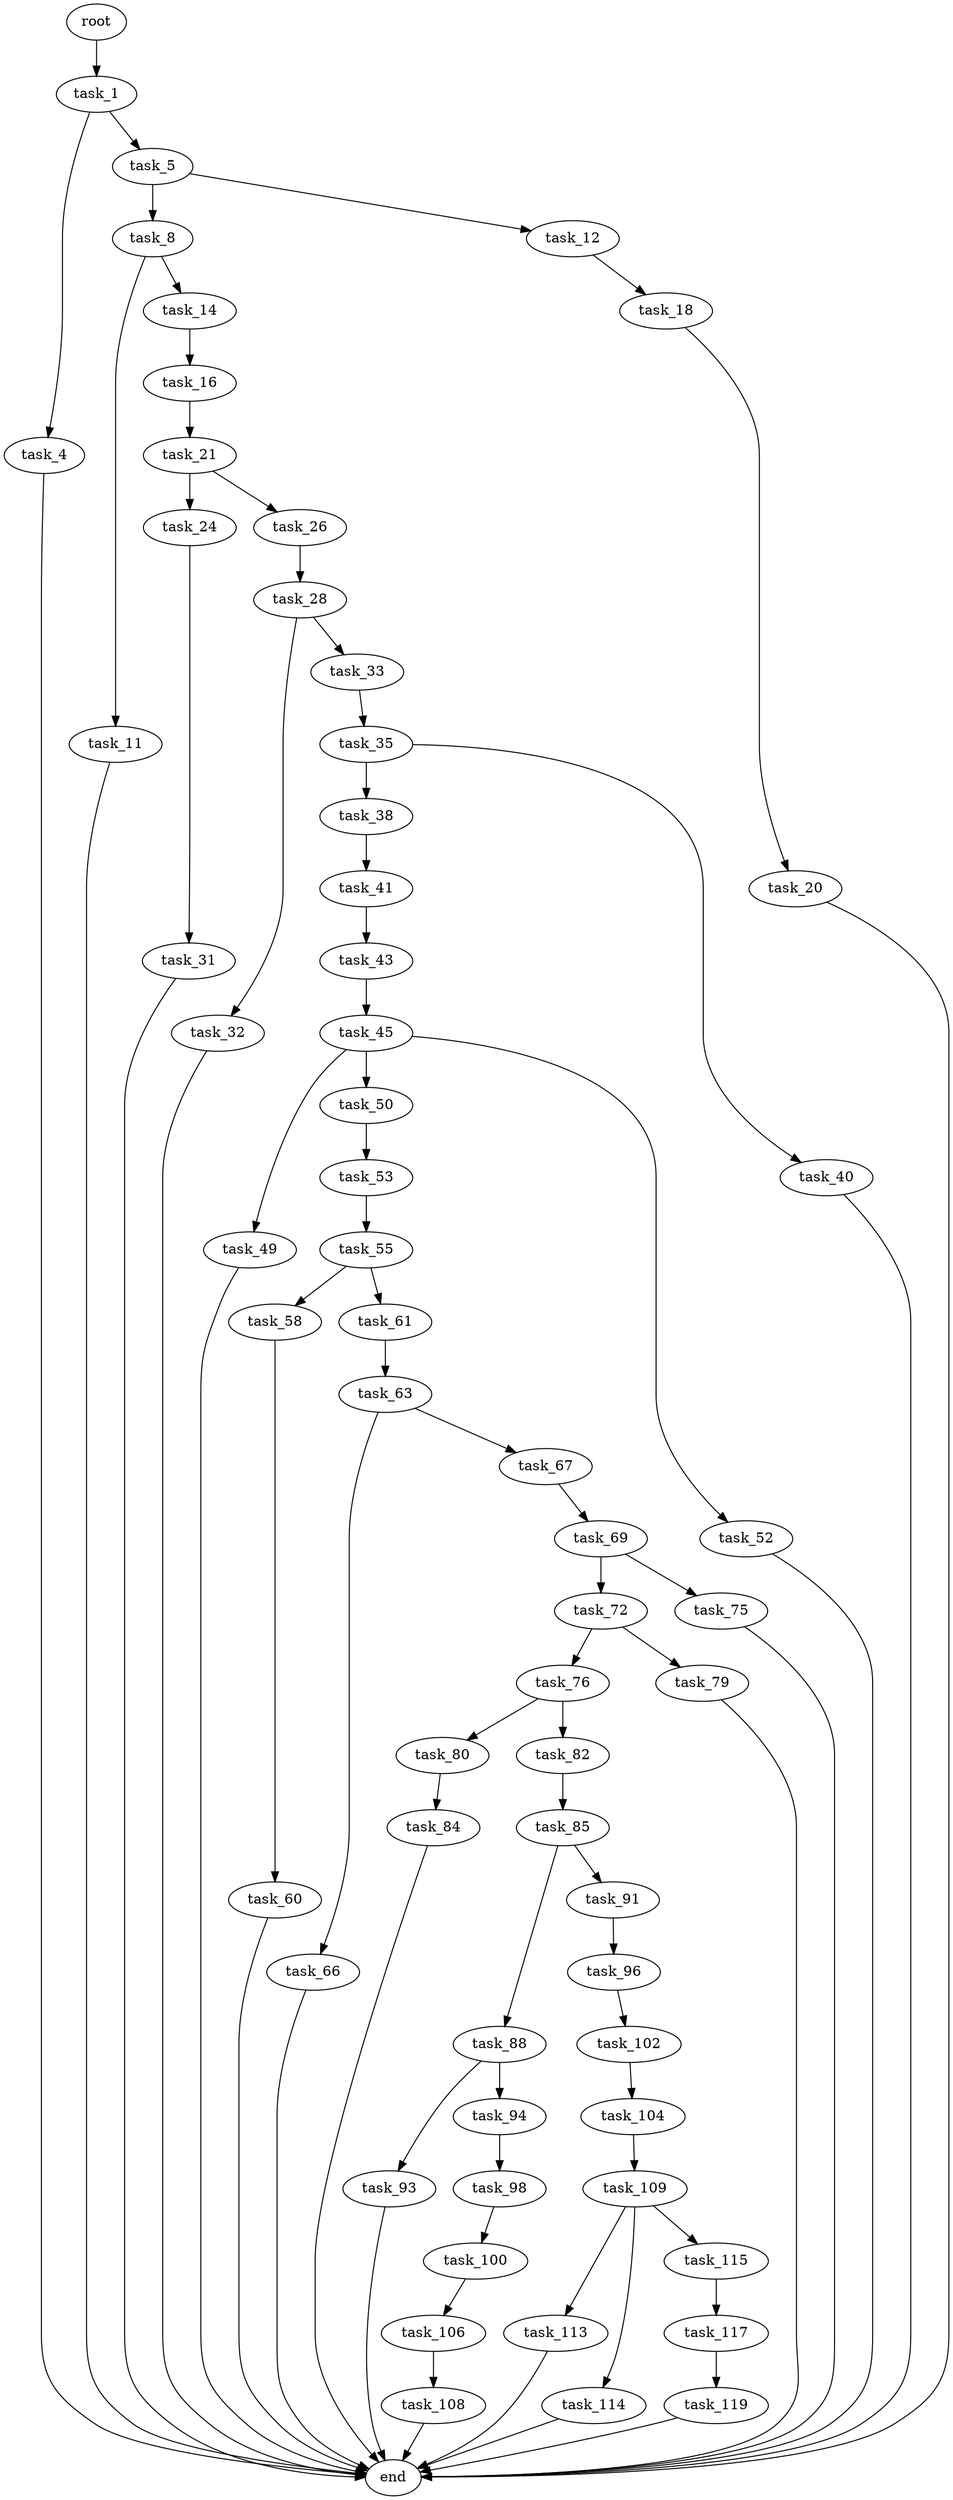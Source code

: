digraph G {
  root [size="0.000000"];
  task_1 [size="8046283575.000000"];
  task_4 [size="1073741824000.000000"];
  task_5 [size="134217728000.000000"];
  end [size="0.000000"];
  task_8 [size="28991029248.000000"];
  task_12 [size="15706063930.000000"];
  task_11 [size="28991029248.000000"];
  task_14 [size="1073741824000.000000"];
  task_18 [size="68719476736.000000"];
  task_16 [size="97892235528.000000"];
  task_21 [size="421946462132.000000"];
  task_20 [size="4937077139.000000"];
  task_24 [size="15175602178.000000"];
  task_26 [size="549755813888.000000"];
  task_31 [size="443103003683.000000"];
  task_28 [size="28991029248.000000"];
  task_32 [size="110464545929.000000"];
  task_33 [size="223044162617.000000"];
  task_35 [size="927981027674.000000"];
  task_38 [size="6227594094.000000"];
  task_40 [size="122717377068.000000"];
  task_41 [size="6551566835.000000"];
  task_43 [size="675164685.000000"];
  task_45 [size="549755813888.000000"];
  task_49 [size="4308689915.000000"];
  task_50 [size="418828259698.000000"];
  task_52 [size="782757789696.000000"];
  task_53 [size="231928233984.000000"];
  task_55 [size="325148984579.000000"];
  task_58 [size="68719476736.000000"];
  task_61 [size="869570388700.000000"];
  task_60 [size="68719476736.000000"];
  task_63 [size="134217728000.000000"];
  task_66 [size="549755813888.000000"];
  task_67 [size="549755813888.000000"];
  task_69 [size="62419988329.000000"];
  task_72 [size="630292972136.000000"];
  task_75 [size="22197976630.000000"];
  task_76 [size="134217728000.000000"];
  task_79 [size="10408723434.000000"];
  task_80 [size="782757789696.000000"];
  task_82 [size="393814254763.000000"];
  task_84 [size="66896828170.000000"];
  task_85 [size="368293445632.000000"];
  task_88 [size="409203797517.000000"];
  task_91 [size="265550756125.000000"];
  task_93 [size="53404026924.000000"];
  task_94 [size="21629539782.000000"];
  task_96 [size="368293445632.000000"];
  task_98 [size="68719476736.000000"];
  task_102 [size="11202540836.000000"];
  task_100 [size="8589934592.000000"];
  task_106 [size="549755813888.000000"];
  task_104 [size="386004404328.000000"];
  task_109 [size="12057805624.000000"];
  task_108 [size="41558461318.000000"];
  task_113 [size="232312438435.000000"];
  task_114 [size="134217728000.000000"];
  task_115 [size="1760843344.000000"];
  task_117 [size="66630534960.000000"];
  task_119 [size="21930504043.000000"];

  root -> task_1 [size="1.000000"];
  task_1 -> task_4 [size="134217728.000000"];
  task_1 -> task_5 [size="134217728.000000"];
  task_4 -> end [size="1.000000"];
  task_5 -> task_8 [size="209715200.000000"];
  task_5 -> task_12 [size="209715200.000000"];
  task_8 -> task_11 [size="75497472.000000"];
  task_8 -> task_14 [size="75497472.000000"];
  task_12 -> task_18 [size="536870912.000000"];
  task_11 -> end [size="1.000000"];
  task_14 -> task_16 [size="838860800.000000"];
  task_18 -> task_20 [size="134217728.000000"];
  task_16 -> task_21 [size="134217728.000000"];
  task_21 -> task_24 [size="536870912.000000"];
  task_21 -> task_26 [size="536870912.000000"];
  task_20 -> end [size="1.000000"];
  task_24 -> task_31 [size="33554432.000000"];
  task_26 -> task_28 [size="536870912.000000"];
  task_31 -> end [size="1.000000"];
  task_28 -> task_32 [size="75497472.000000"];
  task_28 -> task_33 [size="75497472.000000"];
  task_32 -> end [size="1.000000"];
  task_33 -> task_35 [size="209715200.000000"];
  task_35 -> task_38 [size="679477248.000000"];
  task_35 -> task_40 [size="679477248.000000"];
  task_38 -> task_41 [size="134217728.000000"];
  task_40 -> end [size="1.000000"];
  task_41 -> task_43 [size="33554432.000000"];
  task_43 -> task_45 [size="33554432.000000"];
  task_45 -> task_49 [size="536870912.000000"];
  task_45 -> task_50 [size="536870912.000000"];
  task_45 -> task_52 [size="536870912.000000"];
  task_49 -> end [size="1.000000"];
  task_50 -> task_53 [size="301989888.000000"];
  task_52 -> end [size="1.000000"];
  task_53 -> task_55 [size="301989888.000000"];
  task_55 -> task_58 [size="209715200.000000"];
  task_55 -> task_61 [size="209715200.000000"];
  task_58 -> task_60 [size="134217728.000000"];
  task_61 -> task_63 [size="536870912.000000"];
  task_60 -> end [size="1.000000"];
  task_63 -> task_66 [size="209715200.000000"];
  task_63 -> task_67 [size="209715200.000000"];
  task_66 -> end [size="1.000000"];
  task_67 -> task_69 [size="536870912.000000"];
  task_69 -> task_72 [size="301989888.000000"];
  task_69 -> task_75 [size="301989888.000000"];
  task_72 -> task_76 [size="411041792.000000"];
  task_72 -> task_79 [size="411041792.000000"];
  task_75 -> end [size="1.000000"];
  task_76 -> task_80 [size="209715200.000000"];
  task_76 -> task_82 [size="209715200.000000"];
  task_79 -> end [size="1.000000"];
  task_80 -> task_84 [size="679477248.000000"];
  task_82 -> task_85 [size="679477248.000000"];
  task_84 -> end [size="1.000000"];
  task_85 -> task_88 [size="411041792.000000"];
  task_85 -> task_91 [size="411041792.000000"];
  task_88 -> task_93 [size="679477248.000000"];
  task_88 -> task_94 [size="679477248.000000"];
  task_91 -> task_96 [size="209715200.000000"];
  task_93 -> end [size="1.000000"];
  task_94 -> task_98 [size="536870912.000000"];
  task_96 -> task_102 [size="411041792.000000"];
  task_98 -> task_100 [size="134217728.000000"];
  task_102 -> task_104 [size="536870912.000000"];
  task_100 -> task_106 [size="33554432.000000"];
  task_106 -> task_108 [size="536870912.000000"];
  task_104 -> task_109 [size="679477248.000000"];
  task_109 -> task_113 [size="536870912.000000"];
  task_109 -> task_114 [size="536870912.000000"];
  task_109 -> task_115 [size="536870912.000000"];
  task_108 -> end [size="1.000000"];
  task_113 -> end [size="1.000000"];
  task_114 -> end [size="1.000000"];
  task_115 -> task_117 [size="134217728.000000"];
  task_117 -> task_119 [size="134217728.000000"];
  task_119 -> end [size="1.000000"];
}
